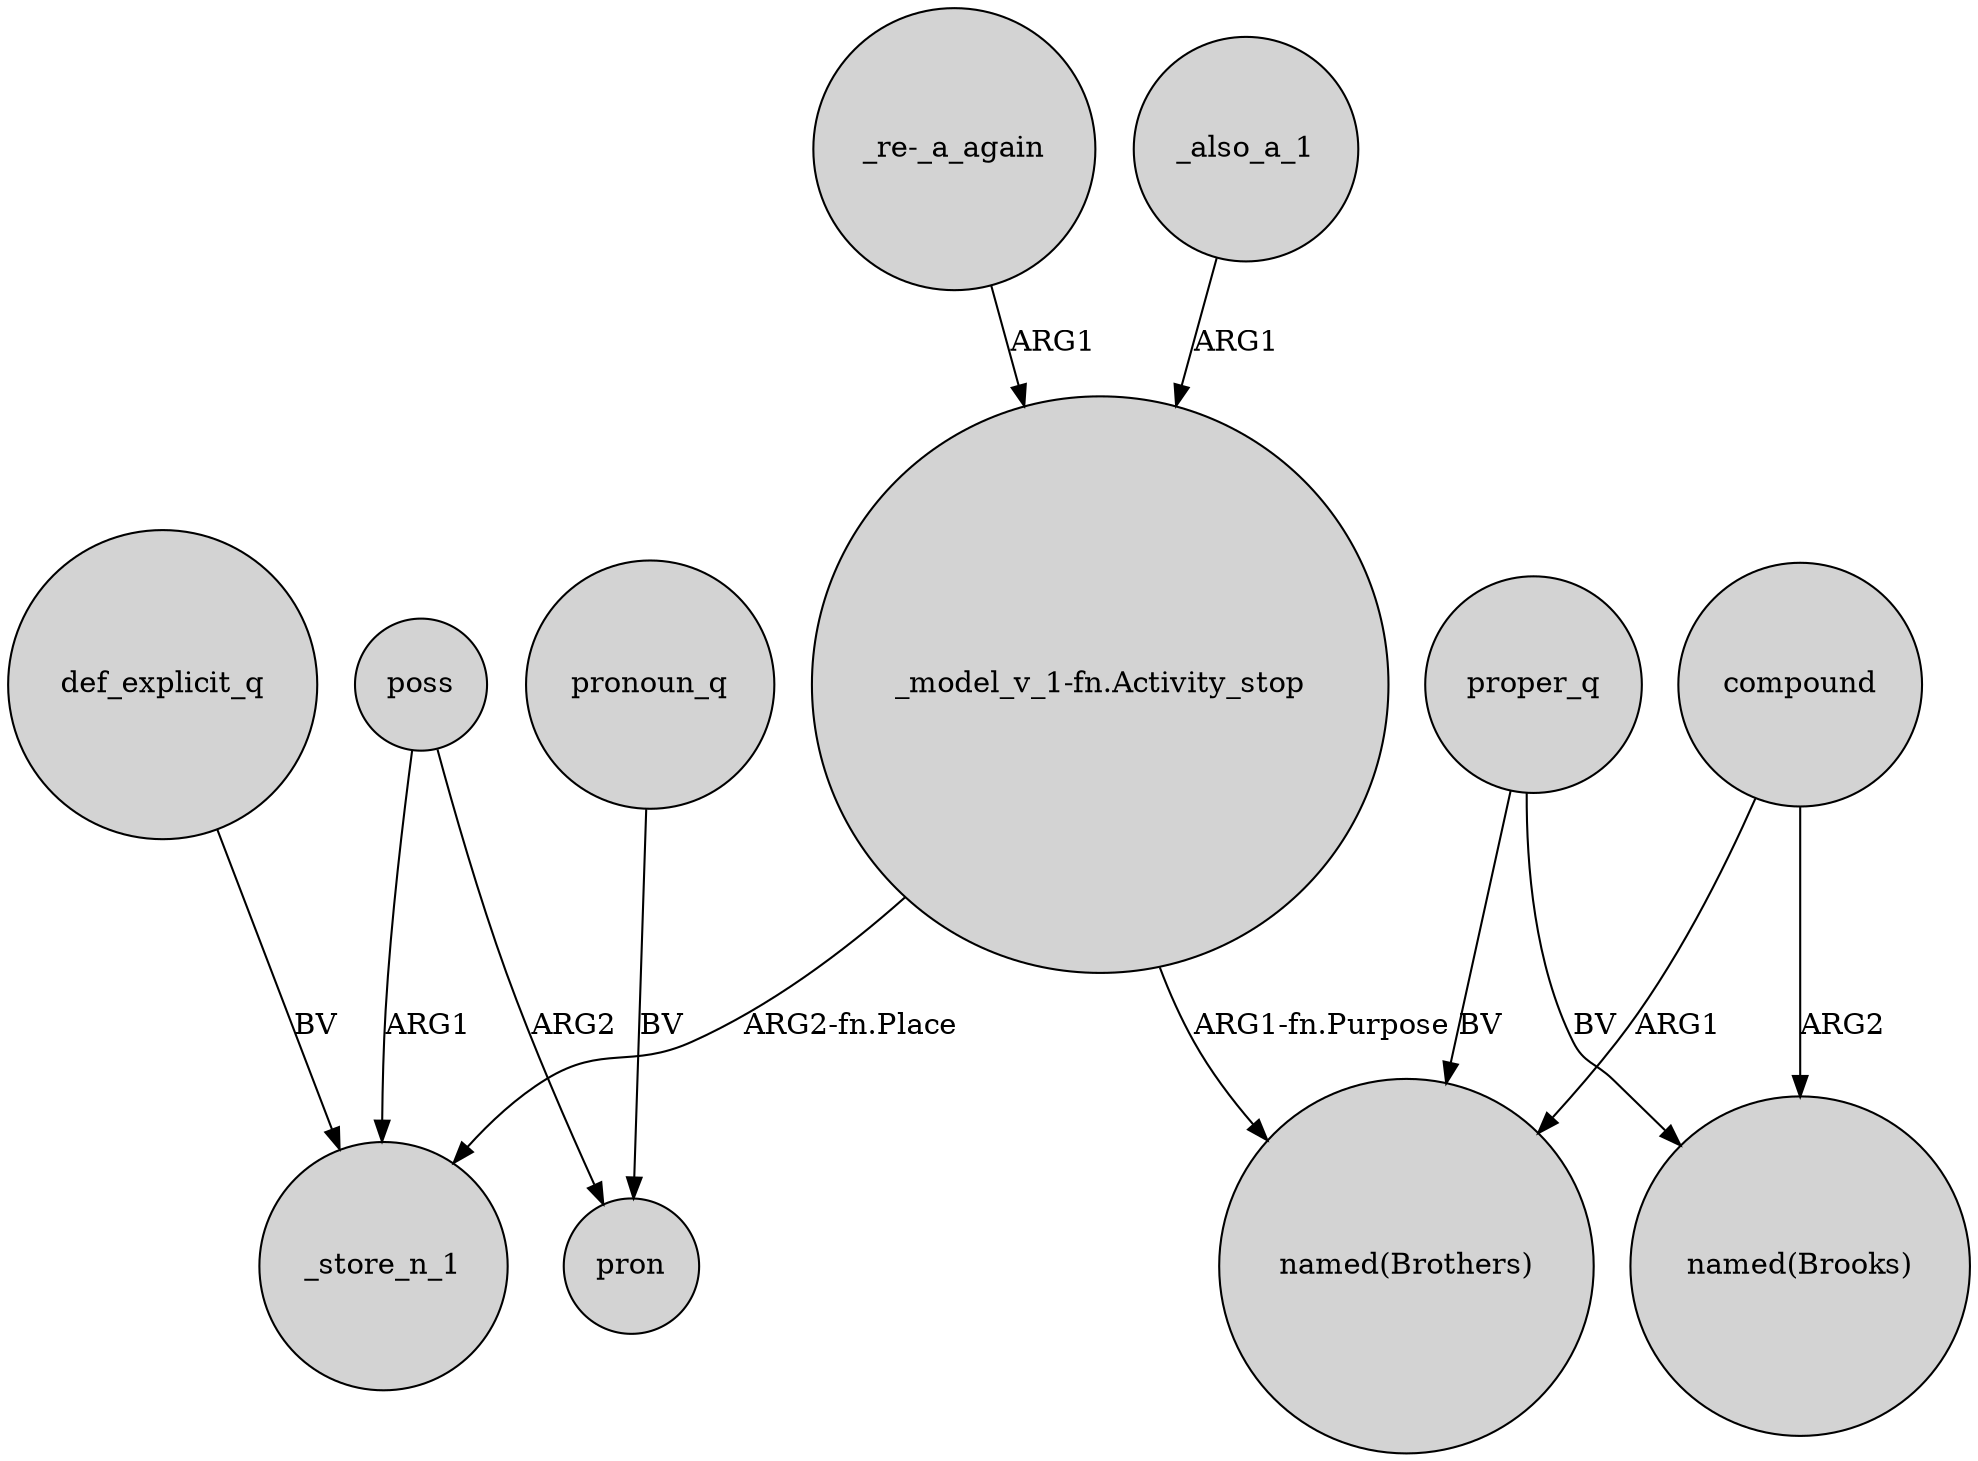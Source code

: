 digraph {
	node [shape=circle style=filled]
	"_model_v_1-fn.Activity_stop" -> _store_n_1 [label="ARG2-fn.Place"]
	proper_q -> "named(Brooks)" [label=BV]
	compound -> "named(Brothers)" [label=ARG1]
	poss -> _store_n_1 [label=ARG1]
	compound -> "named(Brooks)" [label=ARG2]
	proper_q -> "named(Brothers)" [label=BV]
	"_re-_a_again" -> "_model_v_1-fn.Activity_stop" [label=ARG1]
	_also_a_1 -> "_model_v_1-fn.Activity_stop" [label=ARG1]
	pronoun_q -> pron [label=BV]
	"_model_v_1-fn.Activity_stop" -> "named(Brothers)" [label="ARG1-fn.Purpose"]
	poss -> pron [label=ARG2]
	def_explicit_q -> _store_n_1 [label=BV]
}
